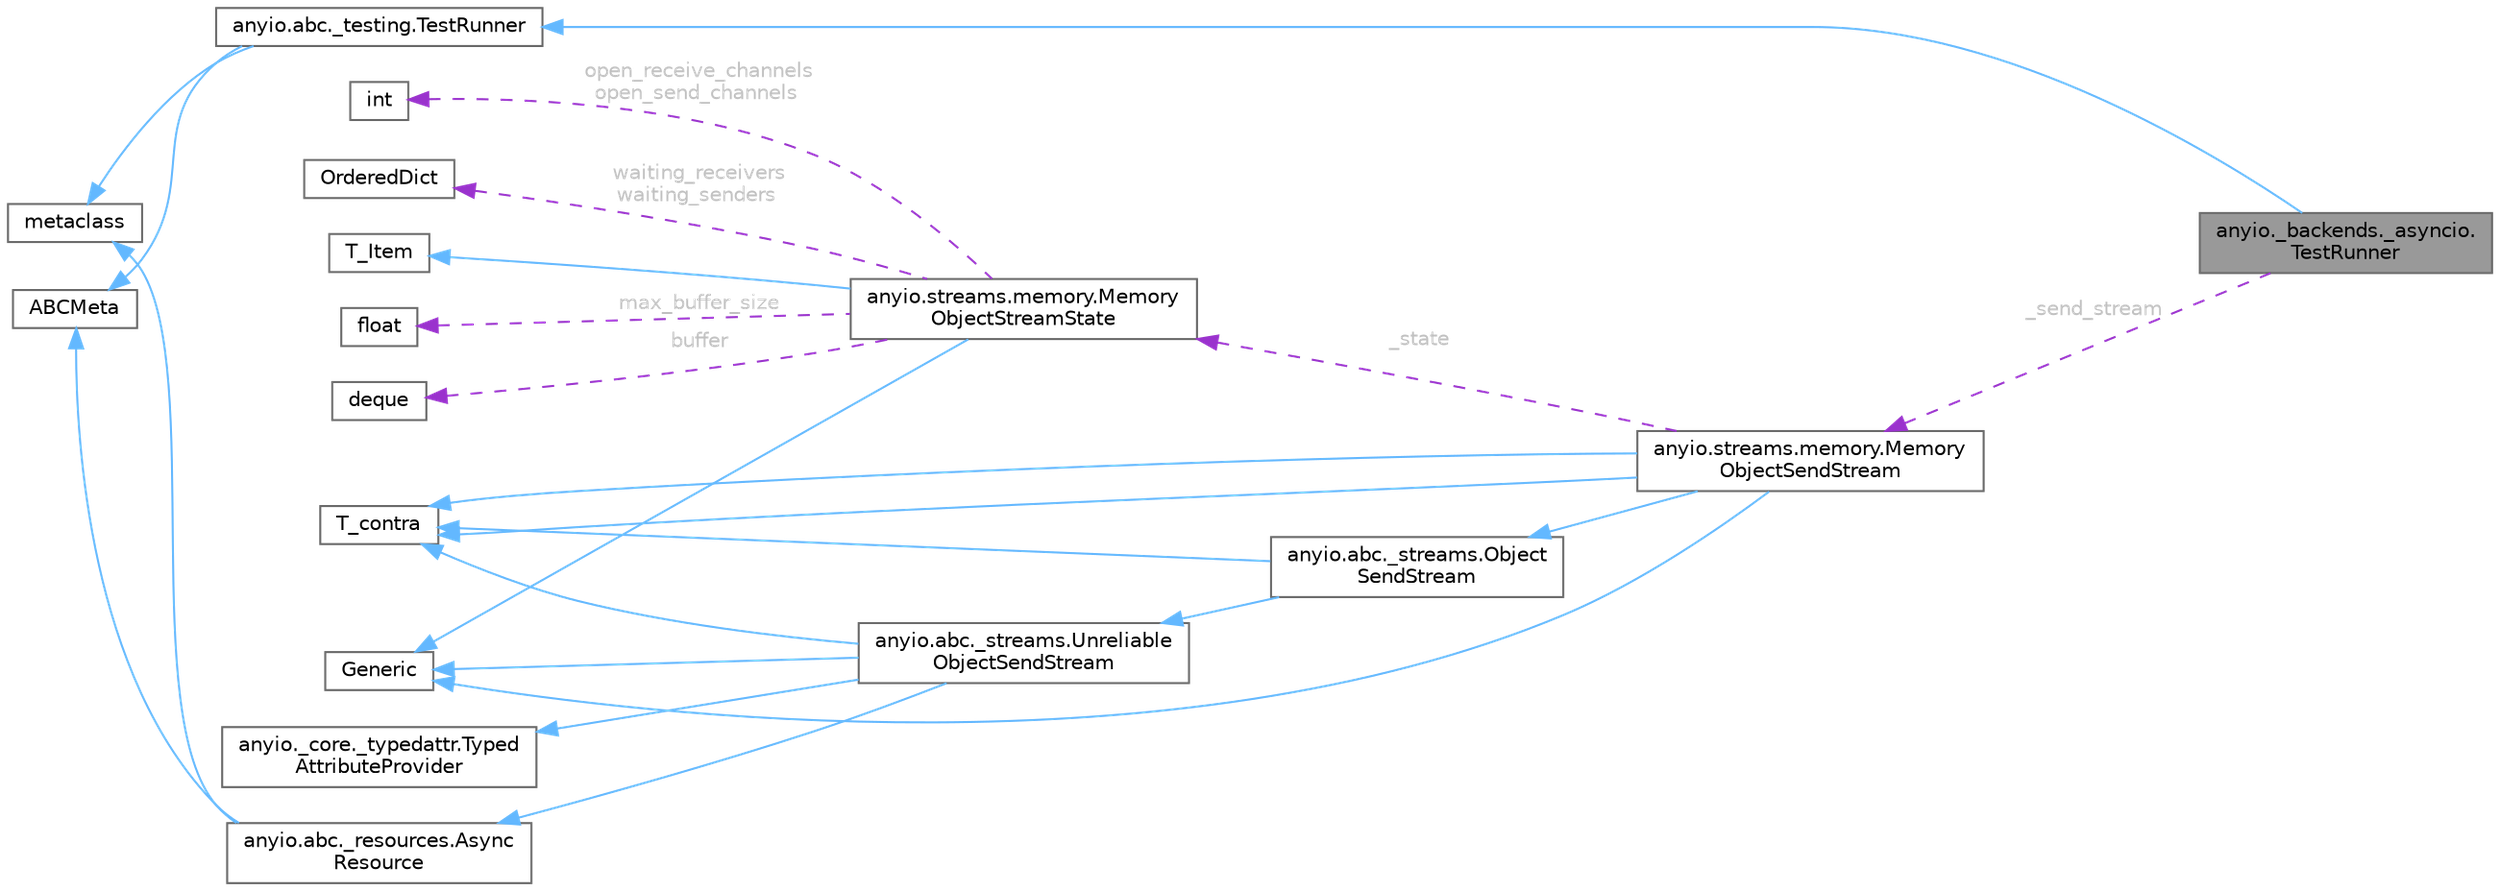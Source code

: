 digraph "anyio._backends._asyncio.TestRunner"
{
 // LATEX_PDF_SIZE
  bgcolor="transparent";
  edge [fontname=Helvetica,fontsize=10,labelfontname=Helvetica,labelfontsize=10];
  node [fontname=Helvetica,fontsize=10,shape=box,height=0.2,width=0.4];
  rankdir="LR";
  Node1 [id="Node000001",label="anyio._backends._asyncio.\lTestRunner",height=0.2,width=0.4,color="gray40", fillcolor="grey60", style="filled", fontcolor="black",tooltip=" "];
  Node2 -> Node1 [id="edge1_Node000001_Node000002",dir="back",color="steelblue1",style="solid",tooltip=" "];
  Node2 [id="Node000002",label="anyio.abc._testing.TestRunner",height=0.2,width=0.4,color="gray40", fillcolor="white", style="filled",URL="$classanyio_1_1abc_1_1__testing_1_1TestRunner.html",tooltip=" "];
  Node3 -> Node2 [id="edge2_Node000002_Node000003",dir="back",color="steelblue1",style="solid",tooltip=" "];
  Node3 [id="Node000003",label="metaclass",height=0.2,width=0.4,color="gray40", fillcolor="white", style="filled",tooltip=" "];
  Node4 -> Node2 [id="edge3_Node000002_Node000004",dir="back",color="steelblue1",style="solid",tooltip=" "];
  Node4 [id="Node000004",label="ABCMeta",height=0.2,width=0.4,color="gray40", fillcolor="white", style="filled",tooltip=" "];
  Node5 -> Node1 [id="edge4_Node000001_Node000005",dir="back",color="darkorchid3",style="dashed",tooltip=" ",label=" _send_stream",fontcolor="grey" ];
  Node5 [id="Node000005",label="anyio.streams.memory.Memory\lObjectSendStream",height=0.2,width=0.4,color="gray40", fillcolor="white", style="filled",URL="$classanyio_1_1streams_1_1memory_1_1MemoryObjectSendStream.html",tooltip=" "];
  Node6 -> Node5 [id="edge5_Node000005_Node000006",dir="back",color="steelblue1",style="solid",tooltip=" "];
  Node6 [id="Node000006",label="Generic",height=0.2,width=0.4,color="gray40", fillcolor="white", style="filled",tooltip=" "];
  Node7 -> Node5 [id="edge6_Node000005_Node000007",dir="back",color="steelblue1",style="solid",tooltip=" "];
  Node7 [id="Node000007",label="T_contra",height=0.2,width=0.4,color="gray40", fillcolor="white", style="filled",tooltip=" "];
  Node8 -> Node5 [id="edge7_Node000005_Node000008",dir="back",color="steelblue1",style="solid",tooltip=" "];
  Node8 [id="Node000008",label="anyio.abc._streams.Object\lSendStream",height=0.2,width=0.4,color="gray40", fillcolor="white", style="filled",URL="$classanyio_1_1abc_1_1__streams_1_1ObjectSendStream.html",tooltip=" "];
  Node9 -> Node8 [id="edge8_Node000008_Node000009",dir="back",color="steelblue1",style="solid",tooltip=" "];
  Node9 [id="Node000009",label="anyio.abc._streams.Unreliable\lObjectSendStream",height=0.2,width=0.4,color="gray40", fillcolor="white", style="filled",URL="$classanyio_1_1abc_1_1__streams_1_1UnreliableObjectSendStream.html",tooltip=" "];
  Node6 -> Node9 [id="edge9_Node000009_Node000006",dir="back",color="steelblue1",style="solid",tooltip=" "];
  Node7 -> Node9 [id="edge10_Node000009_Node000007",dir="back",color="steelblue1",style="solid",tooltip=" "];
  Node10 -> Node9 [id="edge11_Node000009_Node000010",dir="back",color="steelblue1",style="solid",tooltip=" "];
  Node10 [id="Node000010",label="anyio.abc._resources.Async\lResource",height=0.2,width=0.4,color="gray40", fillcolor="white", style="filled",URL="$classanyio_1_1abc_1_1__resources_1_1AsyncResource.html",tooltip=" "];
  Node3 -> Node10 [id="edge12_Node000010_Node000003",dir="back",color="steelblue1",style="solid",tooltip=" "];
  Node4 -> Node10 [id="edge13_Node000010_Node000004",dir="back",color="steelblue1",style="solid",tooltip=" "];
  Node11 -> Node9 [id="edge14_Node000009_Node000011",dir="back",color="steelblue1",style="solid",tooltip=" "];
  Node11 [id="Node000011",label="anyio._core._typedattr.Typed\lAttributeProvider",height=0.2,width=0.4,color="gray40", fillcolor="white", style="filled",URL="$classanyio_1_1__core_1_1__typedattr_1_1TypedAttributeProvider.html",tooltip=" "];
  Node7 -> Node8 [id="edge15_Node000008_Node000007",dir="back",color="steelblue1",style="solid",tooltip=" "];
  Node7 -> Node5 [id="edge16_Node000005_Node000007",dir="back",color="steelblue1",style="solid",tooltip=" "];
  Node12 -> Node5 [id="edge17_Node000005_Node000012",dir="back",color="darkorchid3",style="dashed",tooltip=" ",label=" _state",fontcolor="grey" ];
  Node12 [id="Node000012",label="anyio.streams.memory.Memory\lObjectStreamState",height=0.2,width=0.4,color="gray40", fillcolor="white", style="filled",URL="$classanyio_1_1streams_1_1memory_1_1MemoryObjectStreamState.html",tooltip=" "];
  Node6 -> Node12 [id="edge18_Node000012_Node000006",dir="back",color="steelblue1",style="solid",tooltip=" "];
  Node13 -> Node12 [id="edge19_Node000012_Node000013",dir="back",color="steelblue1",style="solid",tooltip=" "];
  Node13 [id="Node000013",label="T_Item",height=0.2,width=0.4,color="gray40", fillcolor="white", style="filled",tooltip=" "];
  Node14 -> Node12 [id="edge20_Node000012_Node000014",dir="back",color="darkorchid3",style="dashed",tooltip=" ",label=" max_buffer_size",fontcolor="grey" ];
  Node14 [id="Node000014",label="float",height=0.2,width=0.4,color="gray40", fillcolor="white", style="filled",tooltip=" "];
  Node15 -> Node12 [id="edge21_Node000012_Node000015",dir="back",color="darkorchid3",style="dashed",tooltip=" ",label=" buffer",fontcolor="grey" ];
  Node15 [id="Node000015",label="deque",height=0.2,width=0.4,color="gray40", fillcolor="white", style="filled",tooltip=" "];
  Node16 -> Node12 [id="edge22_Node000012_Node000016",dir="back",color="darkorchid3",style="dashed",tooltip=" ",label=" open_receive_channels\nopen_send_channels",fontcolor="grey" ];
  Node16 [id="Node000016",label="int",height=0.2,width=0.4,color="gray40", fillcolor="white", style="filled",tooltip=" "];
  Node17 -> Node12 [id="edge23_Node000012_Node000017",dir="back",color="darkorchid3",style="dashed",tooltip=" ",label=" waiting_receivers\nwaiting_senders",fontcolor="grey" ];
  Node17 [id="Node000017",label="OrderedDict",height=0.2,width=0.4,color="gray40", fillcolor="white", style="filled",tooltip=" "];
}
